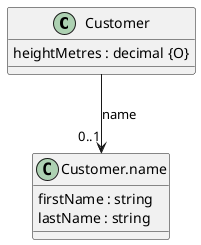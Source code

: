 @startuml
set namespaceSeparator none

class "Customer" {
  heightMetres : decimal {O}
}

class "Customer.name" {
  firstName : string
  lastName : string
}

"Customer" --> "0..1" "Customer.name" : name

@enduml